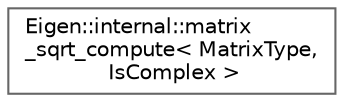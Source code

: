 digraph "类继承关系图"
{
 // LATEX_PDF_SIZE
  bgcolor="transparent";
  edge [fontname=Helvetica,fontsize=10,labelfontname=Helvetica,labelfontsize=10];
  node [fontname=Helvetica,fontsize=10,shape=box,height=0.2,width=0.4];
  rankdir="LR";
  Node0 [id="Node000000",label="Eigen::internal::matrix\l_sqrt_compute\< MatrixType,\l IsComplex \>",height=0.2,width=0.4,color="grey40", fillcolor="white", style="filled",URL="$struct_eigen_1_1internal_1_1matrix__sqrt__compute.html",tooltip="Helper struct for computing matrix square roots of general matrices."];
}
